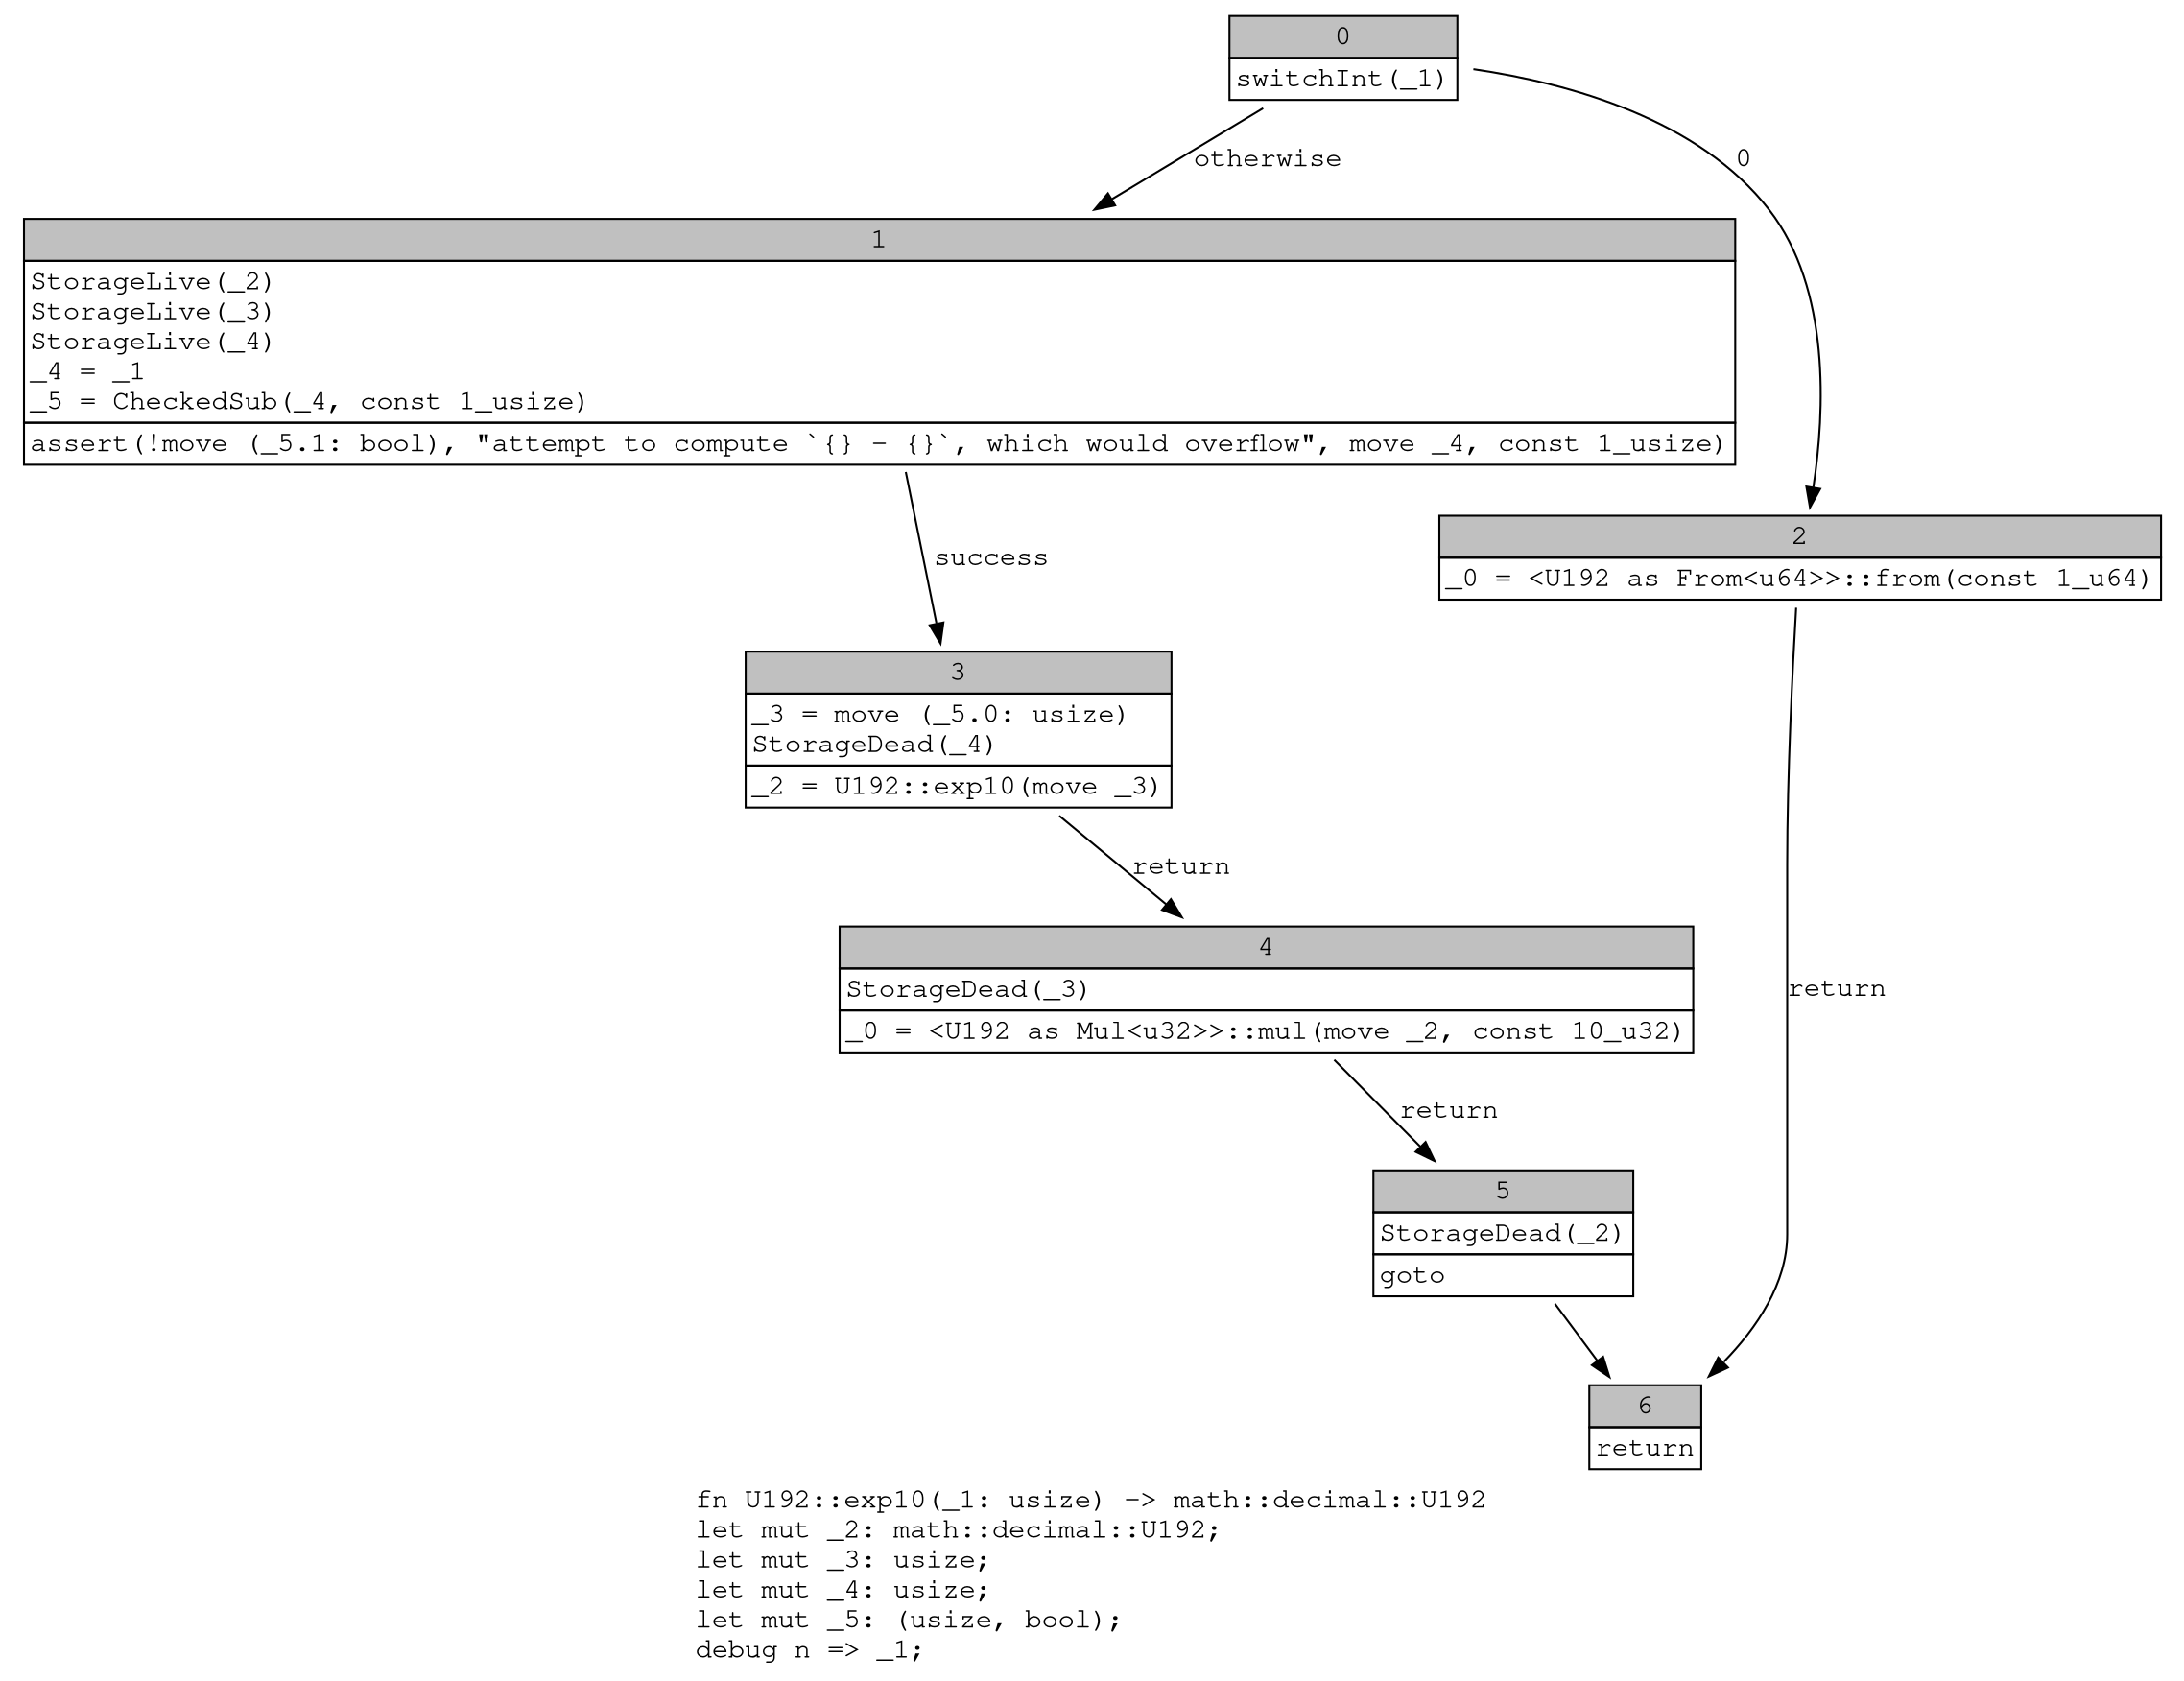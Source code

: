 digraph Mir_0_823 {
    graph [fontname="Courier, monospace"];
    node [fontname="Courier, monospace"];
    edge [fontname="Courier, monospace"];
    label=<fn U192::exp10(_1: usize) -&gt; math::decimal::U192<br align="left"/>let mut _2: math::decimal::U192;<br align="left"/>let mut _3: usize;<br align="left"/>let mut _4: usize;<br align="left"/>let mut _5: (usize, bool);<br align="left"/>debug n =&gt; _1;<br align="left"/>>;
    bb0__0_823 [shape="none", label=<<table border="0" cellborder="1" cellspacing="0"><tr><td bgcolor="gray" align="center" colspan="1">0</td></tr><tr><td align="left">switchInt(_1)</td></tr></table>>];
    bb1__0_823 [shape="none", label=<<table border="0" cellborder="1" cellspacing="0"><tr><td bgcolor="gray" align="center" colspan="1">1</td></tr><tr><td align="left" balign="left">StorageLive(_2)<br/>StorageLive(_3)<br/>StorageLive(_4)<br/>_4 = _1<br/>_5 = CheckedSub(_4, const 1_usize)<br/></td></tr><tr><td align="left">assert(!move (_5.1: bool), &quot;attempt to compute `{} - {}`, which would overflow&quot;, move _4, const 1_usize)</td></tr></table>>];
    bb2__0_823 [shape="none", label=<<table border="0" cellborder="1" cellspacing="0"><tr><td bgcolor="gray" align="center" colspan="1">2</td></tr><tr><td align="left">_0 = &lt;U192 as From&lt;u64&gt;&gt;::from(const 1_u64)</td></tr></table>>];
    bb3__0_823 [shape="none", label=<<table border="0" cellborder="1" cellspacing="0"><tr><td bgcolor="gray" align="center" colspan="1">3</td></tr><tr><td align="left" balign="left">_3 = move (_5.0: usize)<br/>StorageDead(_4)<br/></td></tr><tr><td align="left">_2 = U192::exp10(move _3)</td></tr></table>>];
    bb4__0_823 [shape="none", label=<<table border="0" cellborder="1" cellspacing="0"><tr><td bgcolor="gray" align="center" colspan="1">4</td></tr><tr><td align="left" balign="left">StorageDead(_3)<br/></td></tr><tr><td align="left">_0 = &lt;U192 as Mul&lt;u32&gt;&gt;::mul(move _2, const 10_u32)</td></tr></table>>];
    bb5__0_823 [shape="none", label=<<table border="0" cellborder="1" cellspacing="0"><tr><td bgcolor="gray" align="center" colspan="1">5</td></tr><tr><td align="left" balign="left">StorageDead(_2)<br/></td></tr><tr><td align="left">goto</td></tr></table>>];
    bb6__0_823 [shape="none", label=<<table border="0" cellborder="1" cellspacing="0"><tr><td bgcolor="gray" align="center" colspan="1">6</td></tr><tr><td align="left">return</td></tr></table>>];
    bb0__0_823 -> bb2__0_823 [label="0"];
    bb0__0_823 -> bb1__0_823 [label="otherwise"];
    bb1__0_823 -> bb3__0_823 [label="success"];
    bb2__0_823 -> bb6__0_823 [label="return"];
    bb3__0_823 -> bb4__0_823 [label="return"];
    bb4__0_823 -> bb5__0_823 [label="return"];
    bb5__0_823 -> bb6__0_823 [label=""];
}
